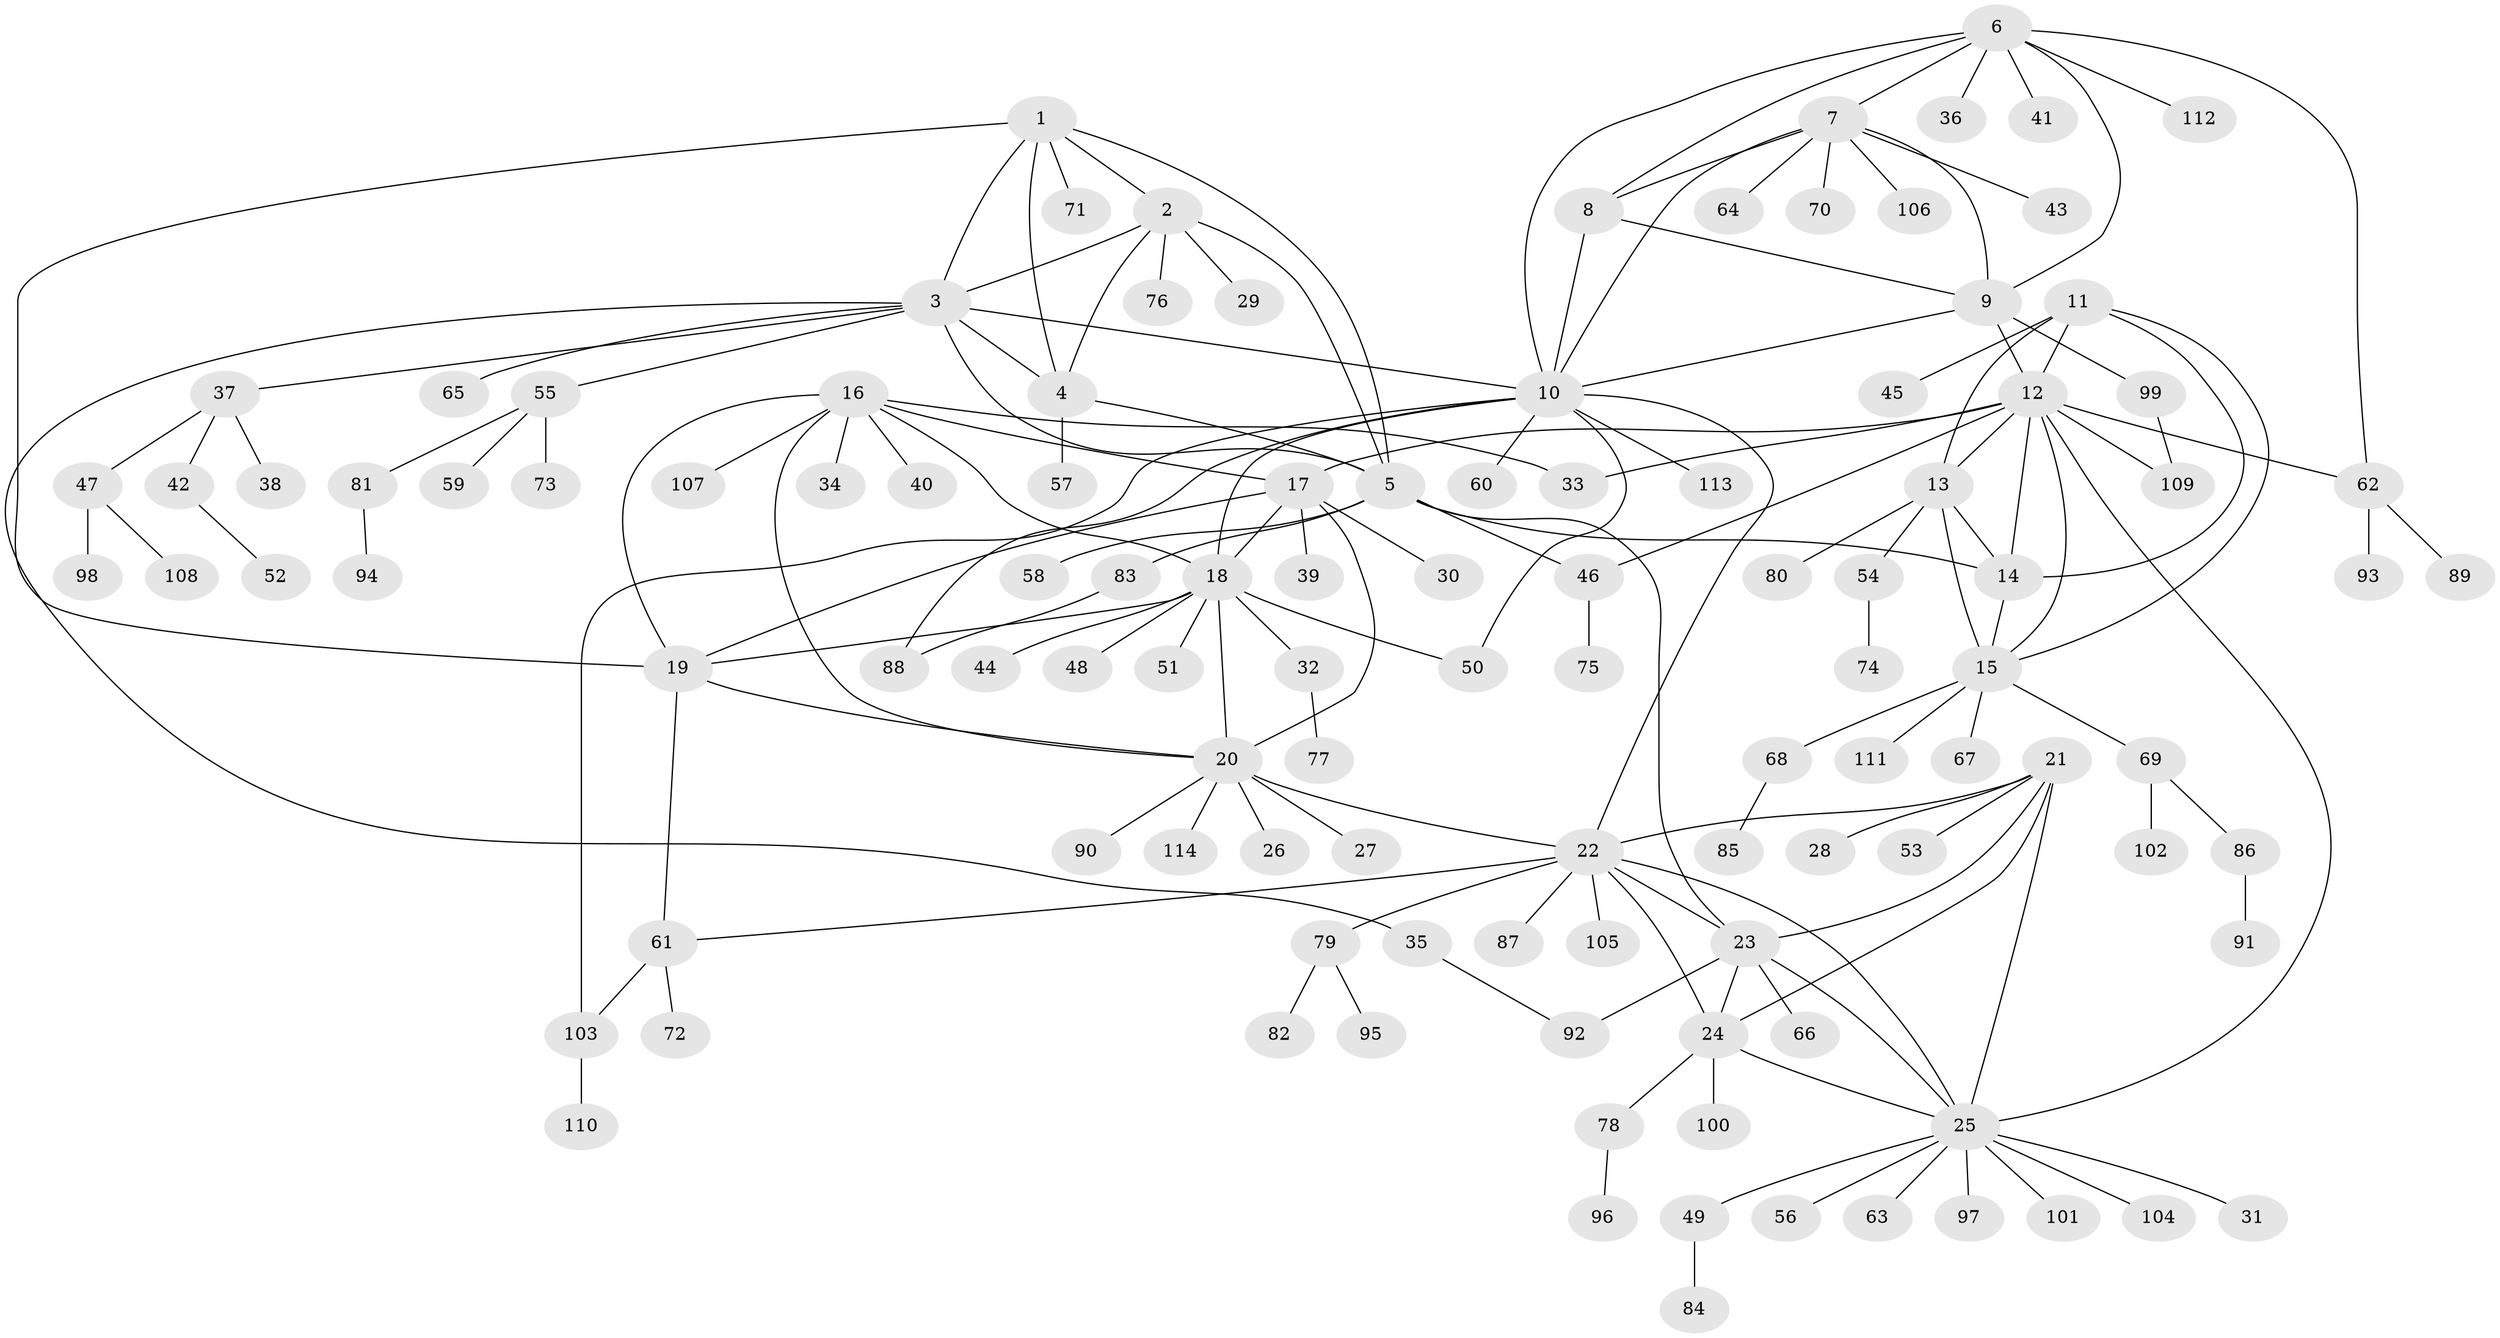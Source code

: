 // Generated by graph-tools (version 1.1) at 2025/54/03/09/25 04:54:43]
// undirected, 114 vertices, 158 edges
graph export_dot {
graph [start="1"]
  node [color=gray90,style=filled];
  1;
  2;
  3;
  4;
  5;
  6;
  7;
  8;
  9;
  10;
  11;
  12;
  13;
  14;
  15;
  16;
  17;
  18;
  19;
  20;
  21;
  22;
  23;
  24;
  25;
  26;
  27;
  28;
  29;
  30;
  31;
  32;
  33;
  34;
  35;
  36;
  37;
  38;
  39;
  40;
  41;
  42;
  43;
  44;
  45;
  46;
  47;
  48;
  49;
  50;
  51;
  52;
  53;
  54;
  55;
  56;
  57;
  58;
  59;
  60;
  61;
  62;
  63;
  64;
  65;
  66;
  67;
  68;
  69;
  70;
  71;
  72;
  73;
  74;
  75;
  76;
  77;
  78;
  79;
  80;
  81;
  82;
  83;
  84;
  85;
  86;
  87;
  88;
  89;
  90;
  91;
  92;
  93;
  94;
  95;
  96;
  97;
  98;
  99;
  100;
  101;
  102;
  103;
  104;
  105;
  106;
  107;
  108;
  109;
  110;
  111;
  112;
  113;
  114;
  1 -- 2;
  1 -- 3;
  1 -- 4;
  1 -- 5;
  1 -- 19;
  1 -- 71;
  2 -- 3;
  2 -- 4;
  2 -- 5;
  2 -- 29;
  2 -- 76;
  3 -- 4;
  3 -- 5;
  3 -- 10;
  3 -- 35;
  3 -- 37;
  3 -- 55;
  3 -- 65;
  4 -- 5;
  4 -- 57;
  5 -- 14;
  5 -- 23;
  5 -- 46;
  5 -- 58;
  5 -- 83;
  6 -- 7;
  6 -- 8;
  6 -- 9;
  6 -- 10;
  6 -- 36;
  6 -- 41;
  6 -- 62;
  6 -- 112;
  7 -- 8;
  7 -- 9;
  7 -- 10;
  7 -- 43;
  7 -- 64;
  7 -- 70;
  7 -- 106;
  8 -- 9;
  8 -- 10;
  9 -- 10;
  9 -- 12;
  9 -- 99;
  10 -- 18;
  10 -- 22;
  10 -- 50;
  10 -- 60;
  10 -- 88;
  10 -- 103;
  10 -- 113;
  11 -- 12;
  11 -- 13;
  11 -- 14;
  11 -- 15;
  11 -- 45;
  12 -- 13;
  12 -- 14;
  12 -- 15;
  12 -- 17;
  12 -- 25;
  12 -- 33;
  12 -- 46;
  12 -- 62;
  12 -- 109;
  13 -- 14;
  13 -- 15;
  13 -- 54;
  13 -- 80;
  14 -- 15;
  15 -- 67;
  15 -- 68;
  15 -- 69;
  15 -- 111;
  16 -- 17;
  16 -- 18;
  16 -- 19;
  16 -- 20;
  16 -- 33;
  16 -- 34;
  16 -- 40;
  16 -- 107;
  17 -- 18;
  17 -- 19;
  17 -- 20;
  17 -- 30;
  17 -- 39;
  18 -- 19;
  18 -- 20;
  18 -- 32;
  18 -- 44;
  18 -- 48;
  18 -- 50;
  18 -- 51;
  19 -- 20;
  19 -- 61;
  20 -- 22;
  20 -- 26;
  20 -- 27;
  20 -- 90;
  20 -- 114;
  21 -- 22;
  21 -- 23;
  21 -- 24;
  21 -- 25;
  21 -- 28;
  21 -- 53;
  22 -- 23;
  22 -- 24;
  22 -- 25;
  22 -- 61;
  22 -- 79;
  22 -- 87;
  22 -- 105;
  23 -- 24;
  23 -- 25;
  23 -- 66;
  23 -- 92;
  24 -- 25;
  24 -- 78;
  24 -- 100;
  25 -- 31;
  25 -- 49;
  25 -- 56;
  25 -- 63;
  25 -- 97;
  25 -- 101;
  25 -- 104;
  32 -- 77;
  35 -- 92;
  37 -- 38;
  37 -- 42;
  37 -- 47;
  42 -- 52;
  46 -- 75;
  47 -- 98;
  47 -- 108;
  49 -- 84;
  54 -- 74;
  55 -- 59;
  55 -- 73;
  55 -- 81;
  61 -- 72;
  61 -- 103;
  62 -- 89;
  62 -- 93;
  68 -- 85;
  69 -- 86;
  69 -- 102;
  78 -- 96;
  79 -- 82;
  79 -- 95;
  81 -- 94;
  83 -- 88;
  86 -- 91;
  99 -- 109;
  103 -- 110;
}
